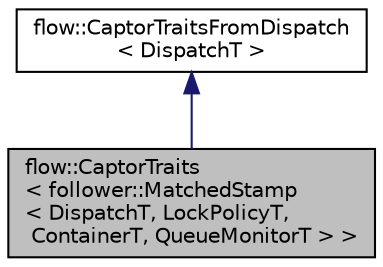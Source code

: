 digraph "flow::CaptorTraits&lt; follower::MatchedStamp&lt; DispatchT, LockPolicyT, ContainerT, QueueMonitorT &gt; &gt;"
{
 // LATEX_PDF_SIZE
  edge [fontname="Helvetica",fontsize="10",labelfontname="Helvetica",labelfontsize="10"];
  node [fontname="Helvetica",fontsize="10",shape=record];
  Node1 [label="flow::CaptorTraits\l\< follower::MatchedStamp\l\< DispatchT, LockPolicyT,\l ContainerT, QueueMonitorT \> \>",height=0.2,width=0.4,color="black", fillcolor="grey75", style="filled", fontcolor="black",tooltip="Traits struct for captor types."];
  Node2 -> Node1 [dir="back",color="midnightblue",fontsize="10",style="solid"];
  Node2 [label="flow::CaptorTraitsFromDispatch\l\< DispatchT \>",height=0.2,width=0.4,color="black", fillcolor="white", style="filled",URL="$structflow_1_1_captor_traits_from_dispatch.html",tooltip="Basic captor traits struct with common type information from data dispatch object."];
}
